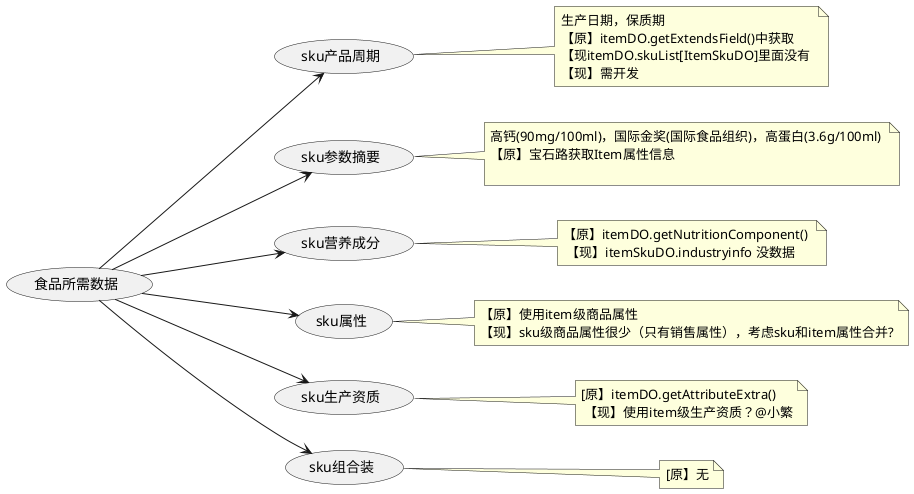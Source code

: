 @startuml
'https://plantuml.com/use-case-diagram



left to right direction

usecase 食品所需数据 as data

usecase sku产品周期 as productPeriod
note "生产日期，保质期\n【原】itemDO.getExtendsField()中获取 \n【现itemDO.skuList[ItemSkuDO]里面没有 \n【现】需开发" as note_productPeriod
productPeriod .. note_productPeriod
data ---> productPeriod

usecase sku参数摘要 as skuParamAbstract
note "高钙(90mg/100ml)，国际金奖(国际食品组织)，高蛋白(3.6g/100ml) \n【原】宝石路获取Item属性信息 \n"  as note_skuParamAbstract
skuParamAbstract .. note_skuParamAbstract
data ---> skuParamAbstract

usecase sku营养成分 as nutrition
note "【原】itemDO.getNutritionComponent() \n 【现】itemSkuDO.industryinfo 没数据" as note_nutrition
nutrition .. note_nutrition
data ---> nutrition

usecase sku属性 as skuProperty
note "【原】使用item级商品属性\n【现】sku级商品属性很少（只有销售属性），考虑sku和item属性合并?" as note_skuProperty
skuProperty .. note_skuProperty
data ---> skuProperty

usecase sku生产资质 as skuProduceQua
note "[原】itemDO.getAttributeExtra() \n 【现】使用item级生产资质？@小繁" as note_skuProduceQua
skuProduceQua .. note_skuProduceQua
data ---> skuProduceQua

usecase sku组合装 as skuCombine
note "[原】无" as note_skuCombine
skuCombine .. note_skuCombine
data ---> skuCombine


@enduml
